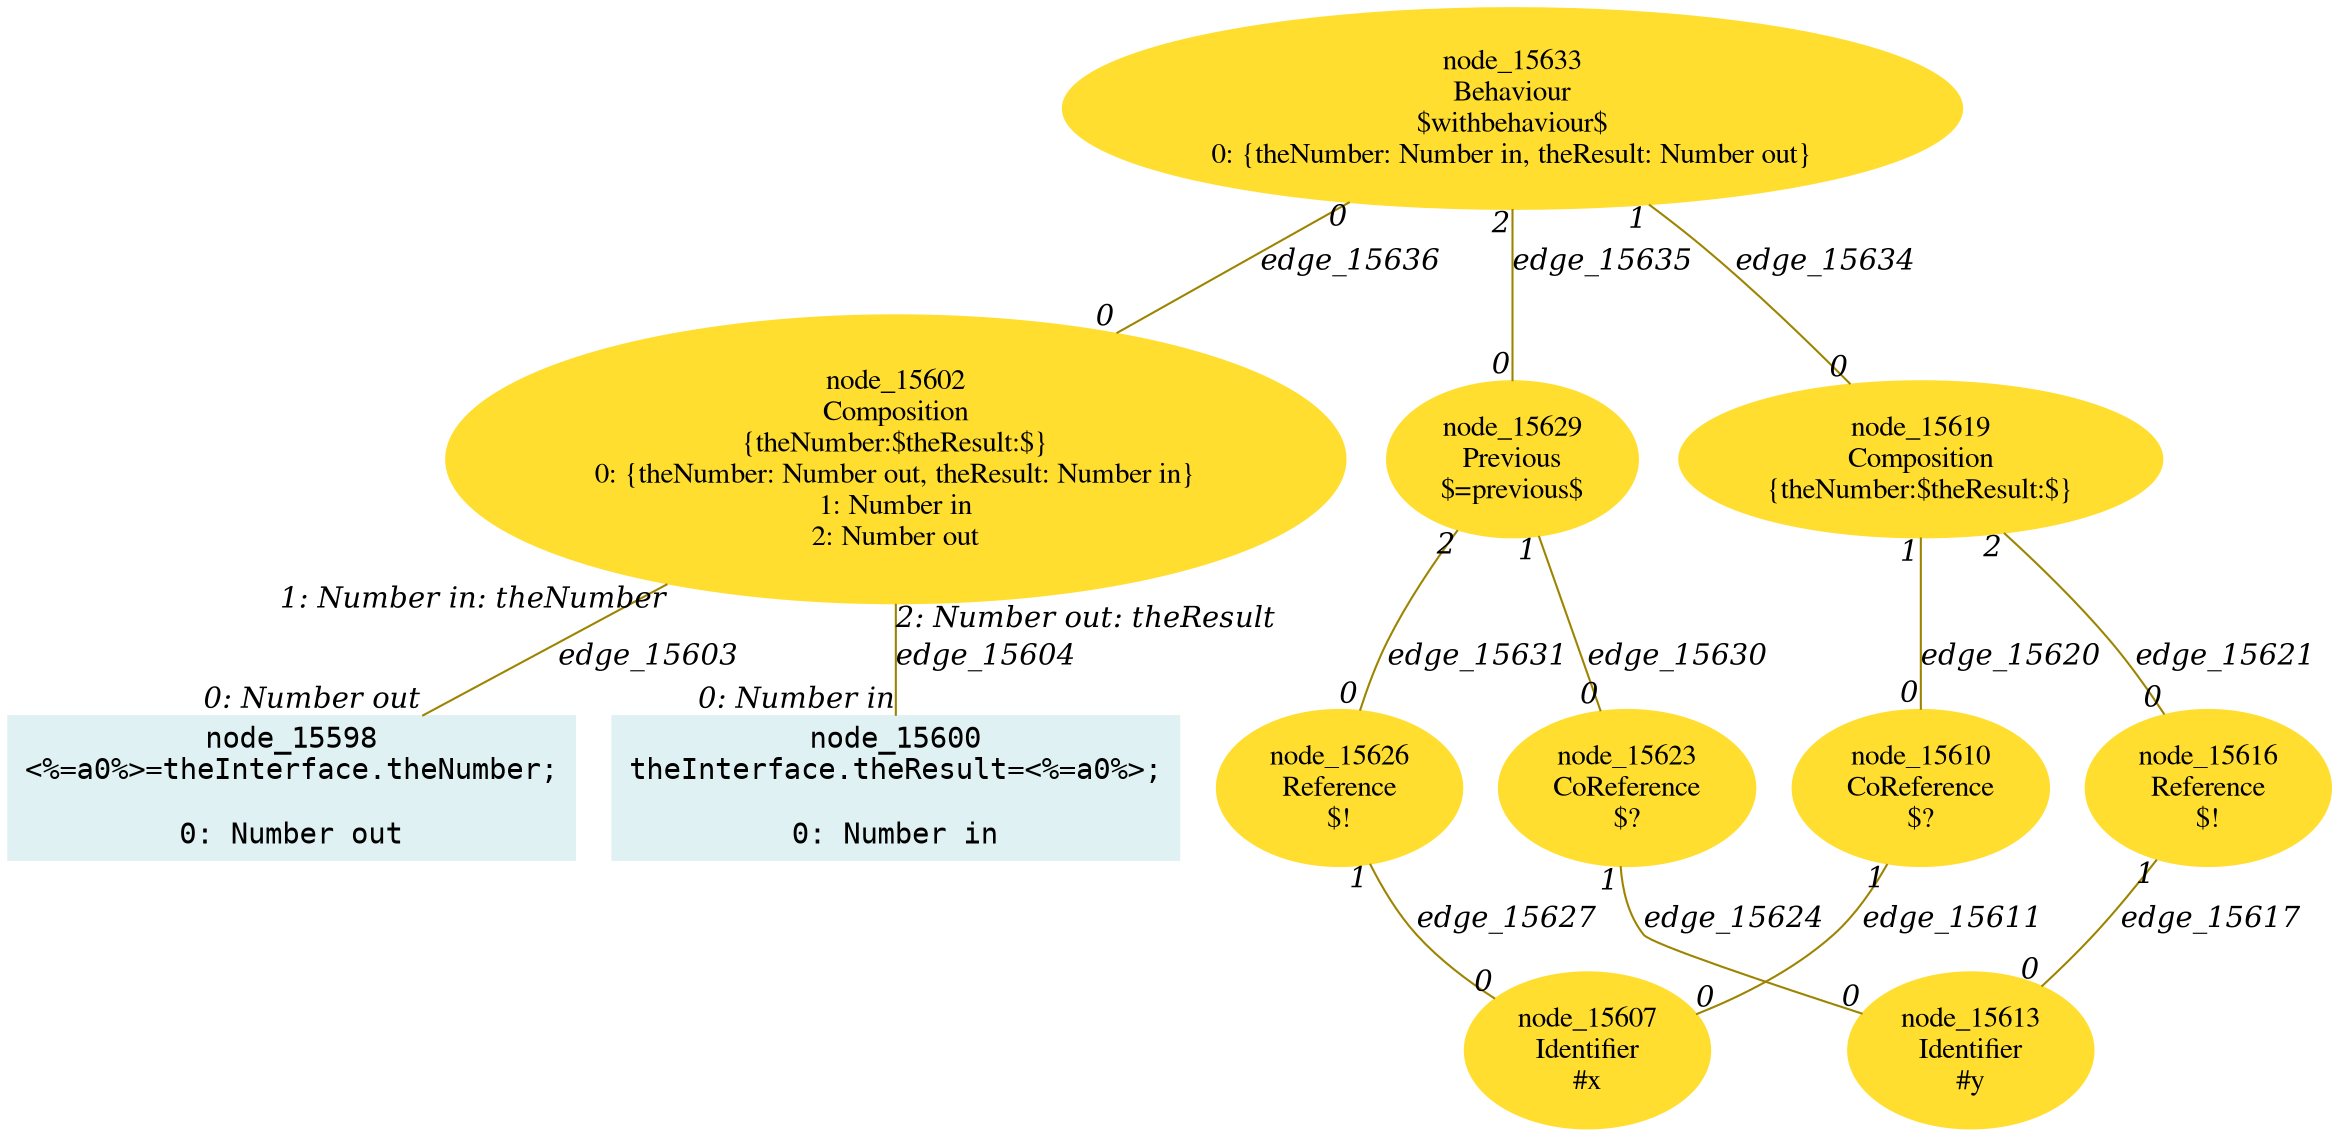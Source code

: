 digraph g{node_15598 [shape="box", style="filled", color="#dff1f2", fontname="Courier", label="node_15598
<%=a0%>=theInterface.theNumber;

0: Number out" ]
node_15600 [shape="box", style="filled", color="#dff1f2", fontname="Courier", label="node_15600
theInterface.theResult=<%=a0%>;

0: Number in" ]
node_15602 [shape="ellipse", style="filled", color="#ffde2f", fontname="Times", label="node_15602
Composition
{theNumber:$theResult:$}
0: {theNumber: Number out, theResult: Number in}
1: Number in
2: Number out" ]
node_15607 [shape="ellipse", style="filled", color="#ffde2f", fontname="Times", label="node_15607
Identifier
#x
" ]
node_15610 [shape="ellipse", style="filled", color="#ffde2f", fontname="Times", label="node_15610
CoReference
$?
" ]
node_15613 [shape="ellipse", style="filled", color="#ffde2f", fontname="Times", label="node_15613
Identifier
#y
" ]
node_15616 [shape="ellipse", style="filled", color="#ffde2f", fontname="Times", label="node_15616
Reference
$!
" ]
node_15619 [shape="ellipse", style="filled", color="#ffde2f", fontname="Times", label="node_15619
Composition
{theNumber:$theResult:$}
" ]
node_15623 [shape="ellipse", style="filled", color="#ffde2f", fontname="Times", label="node_15623
CoReference
$?
" ]
node_15626 [shape="ellipse", style="filled", color="#ffde2f", fontname="Times", label="node_15626
Reference
$!
" ]
node_15629 [shape="ellipse", style="filled", color="#ffde2f", fontname="Times", label="node_15629
Previous
$=previous$
" ]
node_15633 [shape="ellipse", style="filled", color="#ffde2f", fontname="Times", label="node_15633
Behaviour
$withbehaviour$
0: {theNumber: Number in, theResult: Number out}" ]
node_15602 -> node_15598 [dir=none, arrowHead=none, fontname="Times-Italic", arrowsize=1, color="#9d8400", label="edge_15603",  headlabel="0: Number out", taillabel="1: Number in: theNumber" ]
node_15602 -> node_15600 [dir=none, arrowHead=none, fontname="Times-Italic", arrowsize=1, color="#9d8400", label="edge_15604",  headlabel="0: Number in", taillabel="2: Number out: theResult" ]
node_15610 -> node_15607 [dir=none, arrowHead=none, fontname="Times-Italic", arrowsize=1, color="#9d8400", label="edge_15611",  headlabel="0", taillabel="1" ]
node_15616 -> node_15613 [dir=none, arrowHead=none, fontname="Times-Italic", arrowsize=1, color="#9d8400", label="edge_15617",  headlabel="0", taillabel="1" ]
node_15619 -> node_15610 [dir=none, arrowHead=none, fontname="Times-Italic", arrowsize=1, color="#9d8400", label="edge_15620",  headlabel="0", taillabel="1" ]
node_15619 -> node_15616 [dir=none, arrowHead=none, fontname="Times-Italic", arrowsize=1, color="#9d8400", label="edge_15621",  headlabel="0", taillabel="2" ]
node_15623 -> node_15613 [dir=none, arrowHead=none, fontname="Times-Italic", arrowsize=1, color="#9d8400", label="edge_15624",  headlabel="0", taillabel="1" ]
node_15626 -> node_15607 [dir=none, arrowHead=none, fontname="Times-Italic", arrowsize=1, color="#9d8400", label="edge_15627",  headlabel="0", taillabel="1" ]
node_15629 -> node_15623 [dir=none, arrowHead=none, fontname="Times-Italic", arrowsize=1, color="#9d8400", label="edge_15630",  headlabel="0", taillabel="1" ]
node_15629 -> node_15626 [dir=none, arrowHead=none, fontname="Times-Italic", arrowsize=1, color="#9d8400", label="edge_15631",  headlabel="0", taillabel="2" ]
node_15633 -> node_15619 [dir=none, arrowHead=none, fontname="Times-Italic", arrowsize=1, color="#9d8400", label="edge_15634",  headlabel="0", taillabel="1" ]
node_15633 -> node_15629 [dir=none, arrowHead=none, fontname="Times-Italic", arrowsize=1, color="#9d8400", label="edge_15635",  headlabel="0", taillabel="2" ]
node_15633 -> node_15602 [dir=none, arrowHead=none, fontname="Times-Italic", arrowsize=1, color="#9d8400", label="edge_15636",  headlabel="0", taillabel="0" ]
}